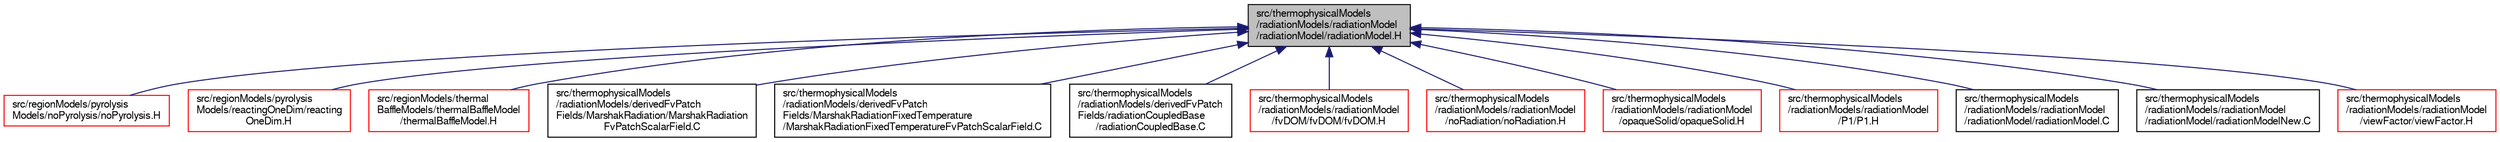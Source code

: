 digraph "src/thermophysicalModels/radiationModels/radiationModel/radiationModel/radiationModel.H"
{
  bgcolor="transparent";
  edge [fontname="FreeSans",fontsize="10",labelfontname="FreeSans",labelfontsize="10"];
  node [fontname="FreeSans",fontsize="10",shape=record];
  Node146 [label="src/thermophysicalModels\l/radiationModels/radiationModel\l/radiationModel/radiationModel.H",height=0.2,width=0.4,color="black", fillcolor="grey75", style="filled", fontcolor="black"];
  Node146 -> Node147 [dir="back",color="midnightblue",fontsize="10",style="solid",fontname="FreeSans"];
  Node147 [label="src/regionModels/pyrolysis\lModels/noPyrolysis/noPyrolysis.H",height=0.2,width=0.4,color="red",URL="$a14030.html"];
  Node146 -> Node149 [dir="back",color="midnightblue",fontsize="10",style="solid",fontname="FreeSans"];
  Node149 [label="src/regionModels/pyrolysis\lModels/reactingOneDim/reacting\lOneDim.H",height=0.2,width=0.4,color="red",URL="$a14054.html"];
  Node146 -> Node152 [dir="back",color="midnightblue",fontsize="10",style="solid",fontname="FreeSans"];
  Node152 [label="src/regionModels/thermal\lBaffleModels/thermalBaffleModel\l/thermalBaffleModel.H",height=0.2,width=0.4,color="red",URL="$a14441.html"];
  Node146 -> Node162 [dir="back",color="midnightblue",fontsize="10",style="solid",fontname="FreeSans"];
  Node162 [label="src/thermophysicalModels\l/radiationModels/derivedFvPatch\lFields/MarshakRadiation/MarshakRadiation\lFvPatchScalarField.C",height=0.2,width=0.4,color="black",URL="$a15926.html"];
  Node146 -> Node163 [dir="back",color="midnightblue",fontsize="10",style="solid",fontname="FreeSans"];
  Node163 [label="src/thermophysicalModels\l/radiationModels/derivedFvPatch\lFields/MarshakRadiationFixedTemperature\l/MarshakRadiationFixedTemperatureFvPatchScalarField.C",height=0.2,width=0.4,color="black",URL="$a15932.html"];
  Node146 -> Node164 [dir="back",color="midnightblue",fontsize="10",style="solid",fontname="FreeSans"];
  Node164 [label="src/thermophysicalModels\l/radiationModels/derivedFvPatch\lFields/radiationCoupledBase\l/radiationCoupledBase.C",height=0.2,width=0.4,color="black",URL="$a15938.html"];
  Node146 -> Node165 [dir="back",color="midnightblue",fontsize="10",style="solid",fontname="FreeSans"];
  Node165 [label="src/thermophysicalModels\l/radiationModels/radiationModel\l/fvDOM/fvDOM/fvDOM.H",height=0.2,width=0.4,color="red",URL="$a15974.html"];
  Node146 -> Node170 [dir="back",color="midnightblue",fontsize="10",style="solid",fontname="FreeSans"];
  Node170 [label="src/thermophysicalModels\l/radiationModels/radiationModel\l/noRadiation/noRadiation.H",height=0.2,width=0.4,color="red",URL="$a39680.html"];
  Node146 -> Node172 [dir="back",color="midnightblue",fontsize="10",style="solid",fontname="FreeSans"];
  Node172 [label="src/thermophysicalModels\l/radiationModels/radiationModel\l/opaqueSolid/opaqueSolid.H",height=0.2,width=0.4,color="red",URL="$a15992.html"];
  Node146 -> Node174 [dir="back",color="midnightblue",fontsize="10",style="solid",fontname="FreeSans"];
  Node174 [label="src/thermophysicalModels\l/radiationModels/radiationModel\l/P1/P1.H",height=0.2,width=0.4,color="red",URL="$a15998.html"];
  Node146 -> Node176 [dir="back",color="midnightblue",fontsize="10",style="solid",fontname="FreeSans"];
  Node176 [label="src/thermophysicalModels\l/radiationModels/radiationModel\l/radiationModel/radiationModel.C",height=0.2,width=0.4,color="black",URL="$a16001.html"];
  Node146 -> Node177 [dir="back",color="midnightblue",fontsize="10",style="solid",fontname="FreeSans"];
  Node177 [label="src/thermophysicalModels\l/radiationModels/radiationModel\l/radiationModel/radiationModelNew.C",height=0.2,width=0.4,color="black",URL="$a16007.html"];
  Node146 -> Node178 [dir="back",color="midnightblue",fontsize="10",style="solid",fontname="FreeSans"];
  Node178 [label="src/thermophysicalModels\l/radiationModels/radiationModel\l/viewFactor/viewFactor.H",height=0.2,width=0.4,color="red",URL="$a16013.html"];
}

